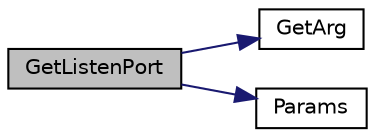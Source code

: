 digraph "GetListenPort"
{
  edge [fontname="Helvetica",fontsize="10",labelfontname="Helvetica",labelfontsize="10"];
  node [fontname="Helvetica",fontsize="10",shape=record];
  rankdir="LR";
  Node643 [label="GetListenPort",height=0.2,width=0.4,color="black", fillcolor="grey75", style="filled", fontcolor="black"];
  Node643 -> Node644 [color="midnightblue",fontsize="10",style="solid",fontname="Helvetica"];
  Node644 [label="GetArg",height=0.2,width=0.4,color="black", fillcolor="white", style="filled",URL="$df/d2d/util_8cpp.html#a24f685720bf40370e5bd2a192ad50cd8",tooltip="Return string argument or default value. "];
  Node643 -> Node645 [color="midnightblue",fontsize="10",style="solid",fontname="Helvetica"];
  Node645 [label="Params",height=0.2,width=0.4,color="black", fillcolor="white", style="filled",URL="$df/dbf/chainparams_8cpp.html#ace5c5b706d71a324a417dd2db394fd4a",tooltip="Return the currently selected parameters. "];
}
